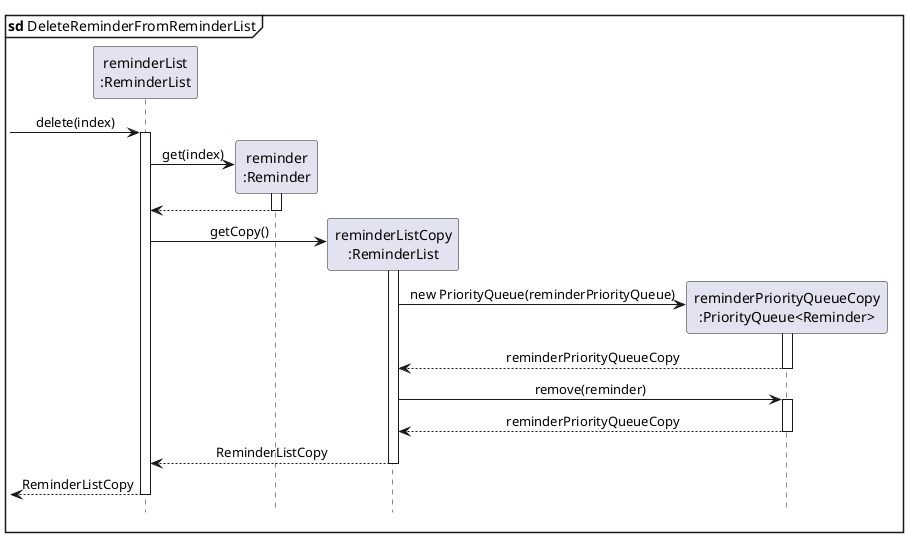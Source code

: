 @startuml
'https://plantuml.com/sequence-diagram

mainframe **sd** DeleteReminderFromReminderList
hide footbox

skinparam Sequence {
    MessageAlign center
    BoxFontSize 15
    BoxPadding 0
    BoxFontColor #FFFFFF
    FontName Arial
}

participant "reminderList\n:ReminderList" as ReminderList
participant "reminder\n:Reminder" as Reminder
participant "reminderListCopy\n:ReminderList" as ReminderListCopy
participant "reminderPriorityQueueCopy\n:PriorityQueue<Reminder>" as PriorityQueueCopy

-> ReminderList : delete(index)

activate ReminderList

create Reminder
ReminderList -> Reminder : get(index)
activate Reminder

Reminder --> ReminderList
deactivate Reminder

create ReminderListCopy
ReminderList -> ReminderListCopy : getCopy()
activate ReminderListCopy

create PriorityQueueCopy
ReminderListCopy -> PriorityQueueCopy : new PriorityQueue(reminderPriorityQueue)
activate PriorityQueueCopy

PriorityQueueCopy --> ReminderListCopy : reminderPriorityQueueCopy
deactivate PriorityQueueCopy

ReminderListCopy -> PriorityQueueCopy: remove(reminder)
activate PriorityQueueCopy

PriorityQueueCopy --> ReminderListCopy : reminderPriorityQueueCopy
deactivate PriorityQueueCopy

ReminderListCopy --> ReminderList : ReminderListCopy
deactivate PriorityQueueCopy
deactivate ReminderListCopy

<-- ReminderList : ReminderListCopy
deactivate ReminderList
@enduml
